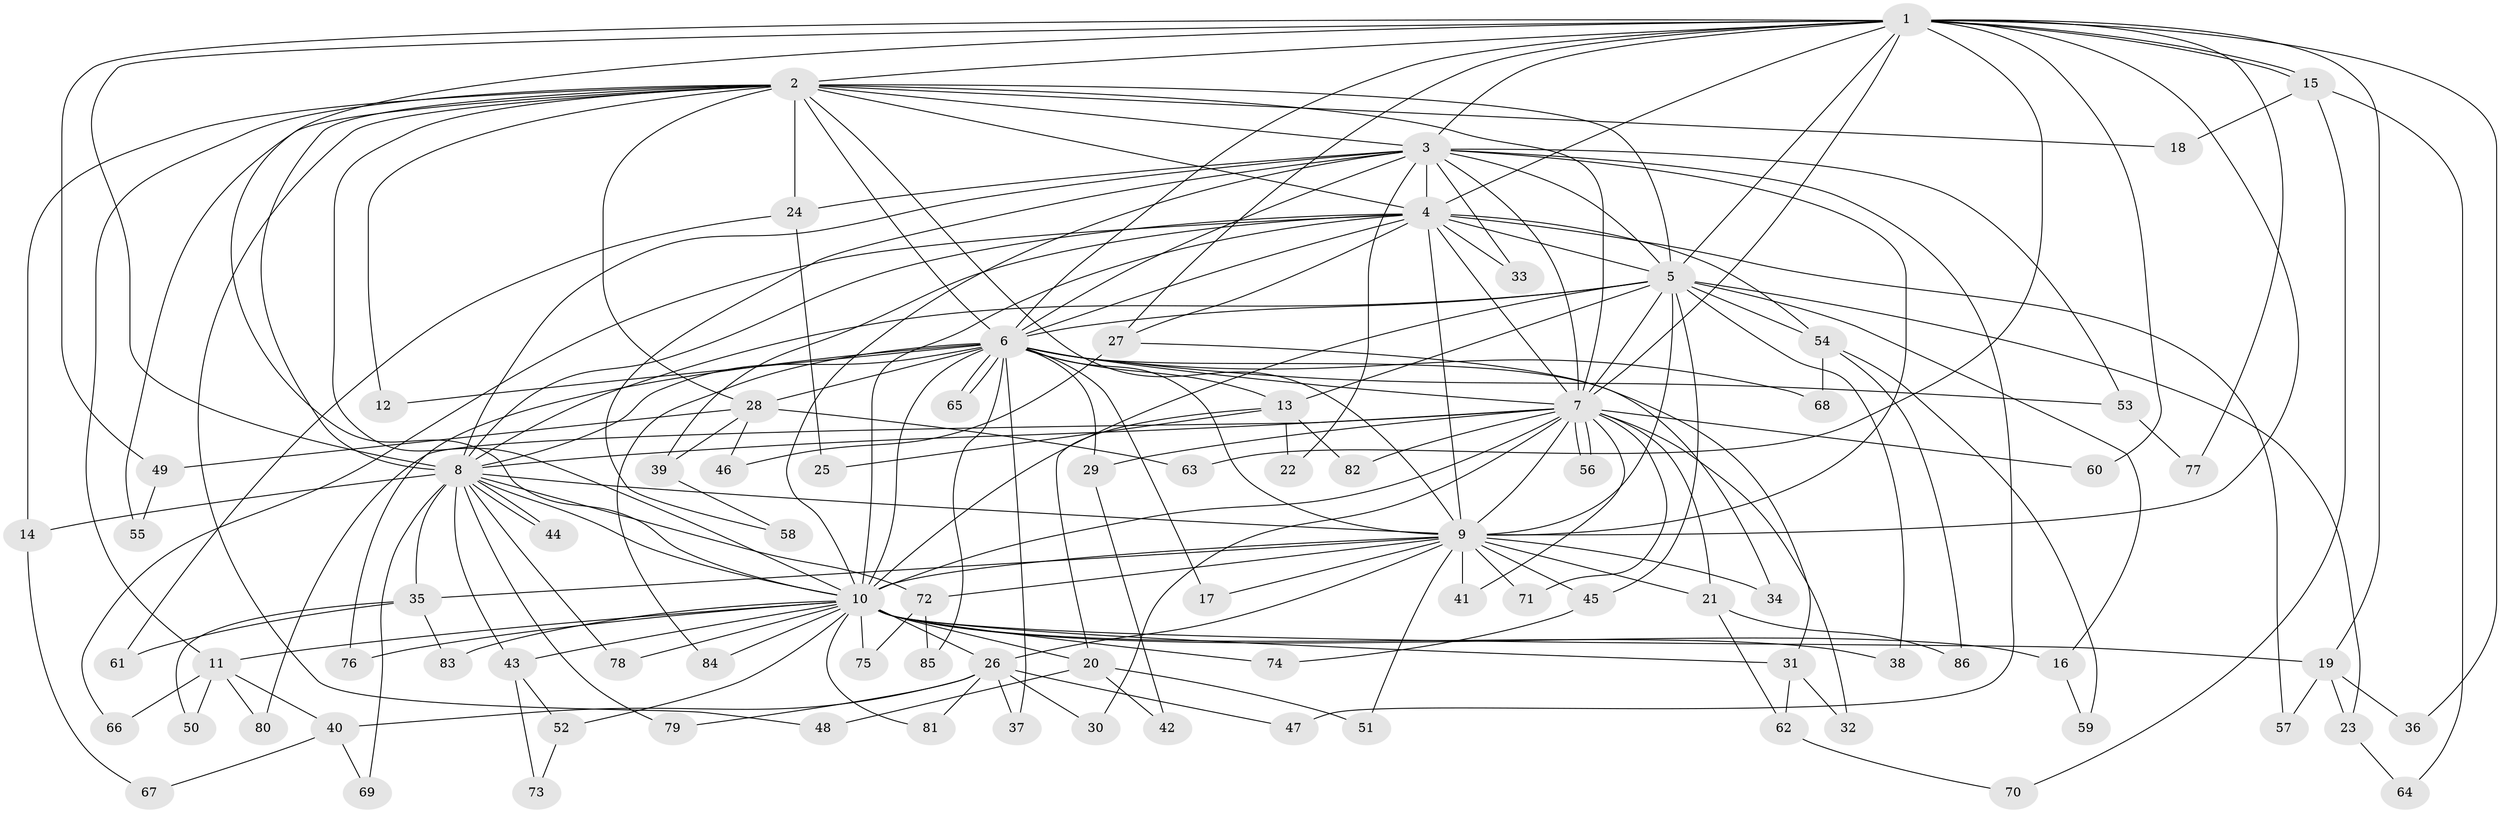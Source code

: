 // Generated by graph-tools (version 1.1) at 2025/13/03/09/25 04:13:42]
// undirected, 86 vertices, 197 edges
graph export_dot {
graph [start="1"]
  node [color=gray90,style=filled];
  1;
  2;
  3;
  4;
  5;
  6;
  7;
  8;
  9;
  10;
  11;
  12;
  13;
  14;
  15;
  16;
  17;
  18;
  19;
  20;
  21;
  22;
  23;
  24;
  25;
  26;
  27;
  28;
  29;
  30;
  31;
  32;
  33;
  34;
  35;
  36;
  37;
  38;
  39;
  40;
  41;
  42;
  43;
  44;
  45;
  46;
  47;
  48;
  49;
  50;
  51;
  52;
  53;
  54;
  55;
  56;
  57;
  58;
  59;
  60;
  61;
  62;
  63;
  64;
  65;
  66;
  67;
  68;
  69;
  70;
  71;
  72;
  73;
  74;
  75;
  76;
  77;
  78;
  79;
  80;
  81;
  82;
  83;
  84;
  85;
  86;
  1 -- 2;
  1 -- 3;
  1 -- 4;
  1 -- 5;
  1 -- 6;
  1 -- 7;
  1 -- 8;
  1 -- 9;
  1 -- 10;
  1 -- 15;
  1 -- 15;
  1 -- 19;
  1 -- 27;
  1 -- 36;
  1 -- 49;
  1 -- 60;
  1 -- 63;
  1 -- 77;
  2 -- 3;
  2 -- 4;
  2 -- 5;
  2 -- 6;
  2 -- 7;
  2 -- 8;
  2 -- 9;
  2 -- 10;
  2 -- 11;
  2 -- 12;
  2 -- 14;
  2 -- 18;
  2 -- 24;
  2 -- 28;
  2 -- 48;
  2 -- 55;
  3 -- 4;
  3 -- 5;
  3 -- 6;
  3 -- 7;
  3 -- 8;
  3 -- 9;
  3 -- 10;
  3 -- 22;
  3 -- 24;
  3 -- 33;
  3 -- 47;
  3 -- 53;
  3 -- 58;
  4 -- 5;
  4 -- 6;
  4 -- 7;
  4 -- 8;
  4 -- 9;
  4 -- 10;
  4 -- 27;
  4 -- 33;
  4 -- 39;
  4 -- 54;
  4 -- 57;
  4 -- 66;
  5 -- 6;
  5 -- 7;
  5 -- 8;
  5 -- 9;
  5 -- 10;
  5 -- 13;
  5 -- 16;
  5 -- 23;
  5 -- 38;
  5 -- 45;
  5 -- 54;
  6 -- 7;
  6 -- 8;
  6 -- 9;
  6 -- 10;
  6 -- 12;
  6 -- 13;
  6 -- 17;
  6 -- 28;
  6 -- 29;
  6 -- 31;
  6 -- 37;
  6 -- 53;
  6 -- 65;
  6 -- 65;
  6 -- 68;
  6 -- 76;
  6 -- 84;
  6 -- 85;
  7 -- 8;
  7 -- 9;
  7 -- 10;
  7 -- 21;
  7 -- 29;
  7 -- 30;
  7 -- 32;
  7 -- 41;
  7 -- 56;
  7 -- 56;
  7 -- 60;
  7 -- 71;
  7 -- 80;
  7 -- 82;
  8 -- 9;
  8 -- 10;
  8 -- 14;
  8 -- 35;
  8 -- 43;
  8 -- 44;
  8 -- 44;
  8 -- 69;
  8 -- 72;
  8 -- 78;
  8 -- 79;
  9 -- 10;
  9 -- 17;
  9 -- 21;
  9 -- 26;
  9 -- 34;
  9 -- 35;
  9 -- 41;
  9 -- 45;
  9 -- 51;
  9 -- 71;
  9 -- 72;
  10 -- 11;
  10 -- 16;
  10 -- 19;
  10 -- 20;
  10 -- 26;
  10 -- 31;
  10 -- 38;
  10 -- 43;
  10 -- 52;
  10 -- 74;
  10 -- 75;
  10 -- 76;
  10 -- 78;
  10 -- 81;
  10 -- 83;
  10 -- 84;
  11 -- 40;
  11 -- 50;
  11 -- 66;
  11 -- 80;
  13 -- 20;
  13 -- 22;
  13 -- 25;
  13 -- 82;
  14 -- 67;
  15 -- 18;
  15 -- 64;
  15 -- 70;
  16 -- 59;
  19 -- 23;
  19 -- 36;
  19 -- 57;
  20 -- 42;
  20 -- 48;
  20 -- 51;
  21 -- 62;
  21 -- 86;
  23 -- 64;
  24 -- 25;
  24 -- 61;
  26 -- 30;
  26 -- 37;
  26 -- 40;
  26 -- 47;
  26 -- 79;
  26 -- 81;
  27 -- 34;
  27 -- 46;
  28 -- 39;
  28 -- 46;
  28 -- 49;
  28 -- 63;
  29 -- 42;
  31 -- 32;
  31 -- 62;
  35 -- 50;
  35 -- 61;
  35 -- 83;
  39 -- 58;
  40 -- 67;
  40 -- 69;
  43 -- 52;
  43 -- 73;
  45 -- 74;
  49 -- 55;
  52 -- 73;
  53 -- 77;
  54 -- 59;
  54 -- 68;
  54 -- 86;
  62 -- 70;
  72 -- 75;
  72 -- 85;
}
